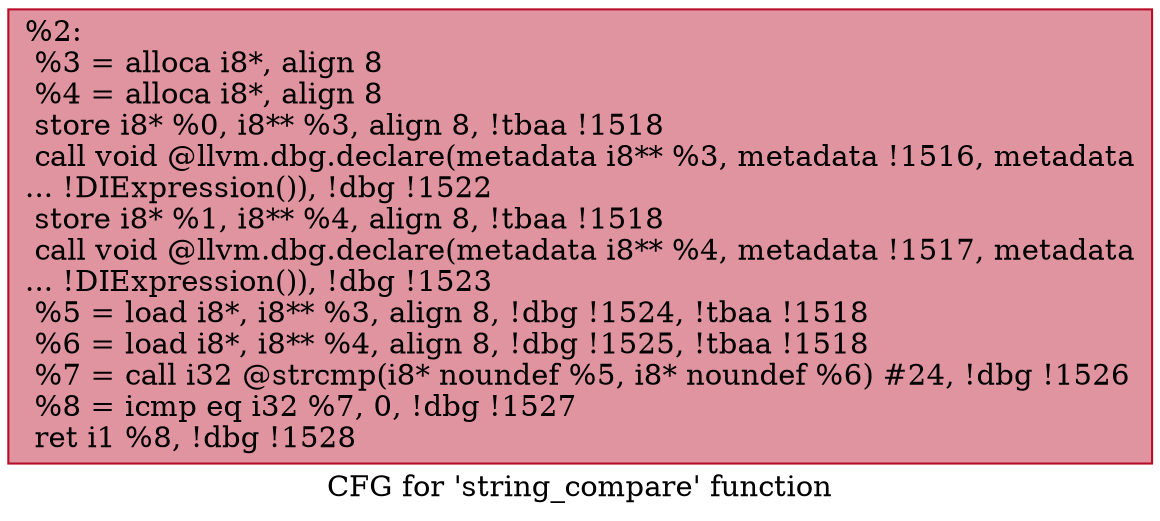 digraph "CFG for 'string_compare' function" {
	label="CFG for 'string_compare' function";

	Node0x23acdb0 [shape=record,color="#b70d28ff", style=filled, fillcolor="#b70d2870",label="{%2:\l  %3 = alloca i8*, align 8\l  %4 = alloca i8*, align 8\l  store i8* %0, i8** %3, align 8, !tbaa !1518\l  call void @llvm.dbg.declare(metadata i8** %3, metadata !1516, metadata\l... !DIExpression()), !dbg !1522\l  store i8* %1, i8** %4, align 8, !tbaa !1518\l  call void @llvm.dbg.declare(metadata i8** %4, metadata !1517, metadata\l... !DIExpression()), !dbg !1523\l  %5 = load i8*, i8** %3, align 8, !dbg !1524, !tbaa !1518\l  %6 = load i8*, i8** %4, align 8, !dbg !1525, !tbaa !1518\l  %7 = call i32 @strcmp(i8* noundef %5, i8* noundef %6) #24, !dbg !1526\l  %8 = icmp eq i32 %7, 0, !dbg !1527\l  ret i1 %8, !dbg !1528\l}"];
}
